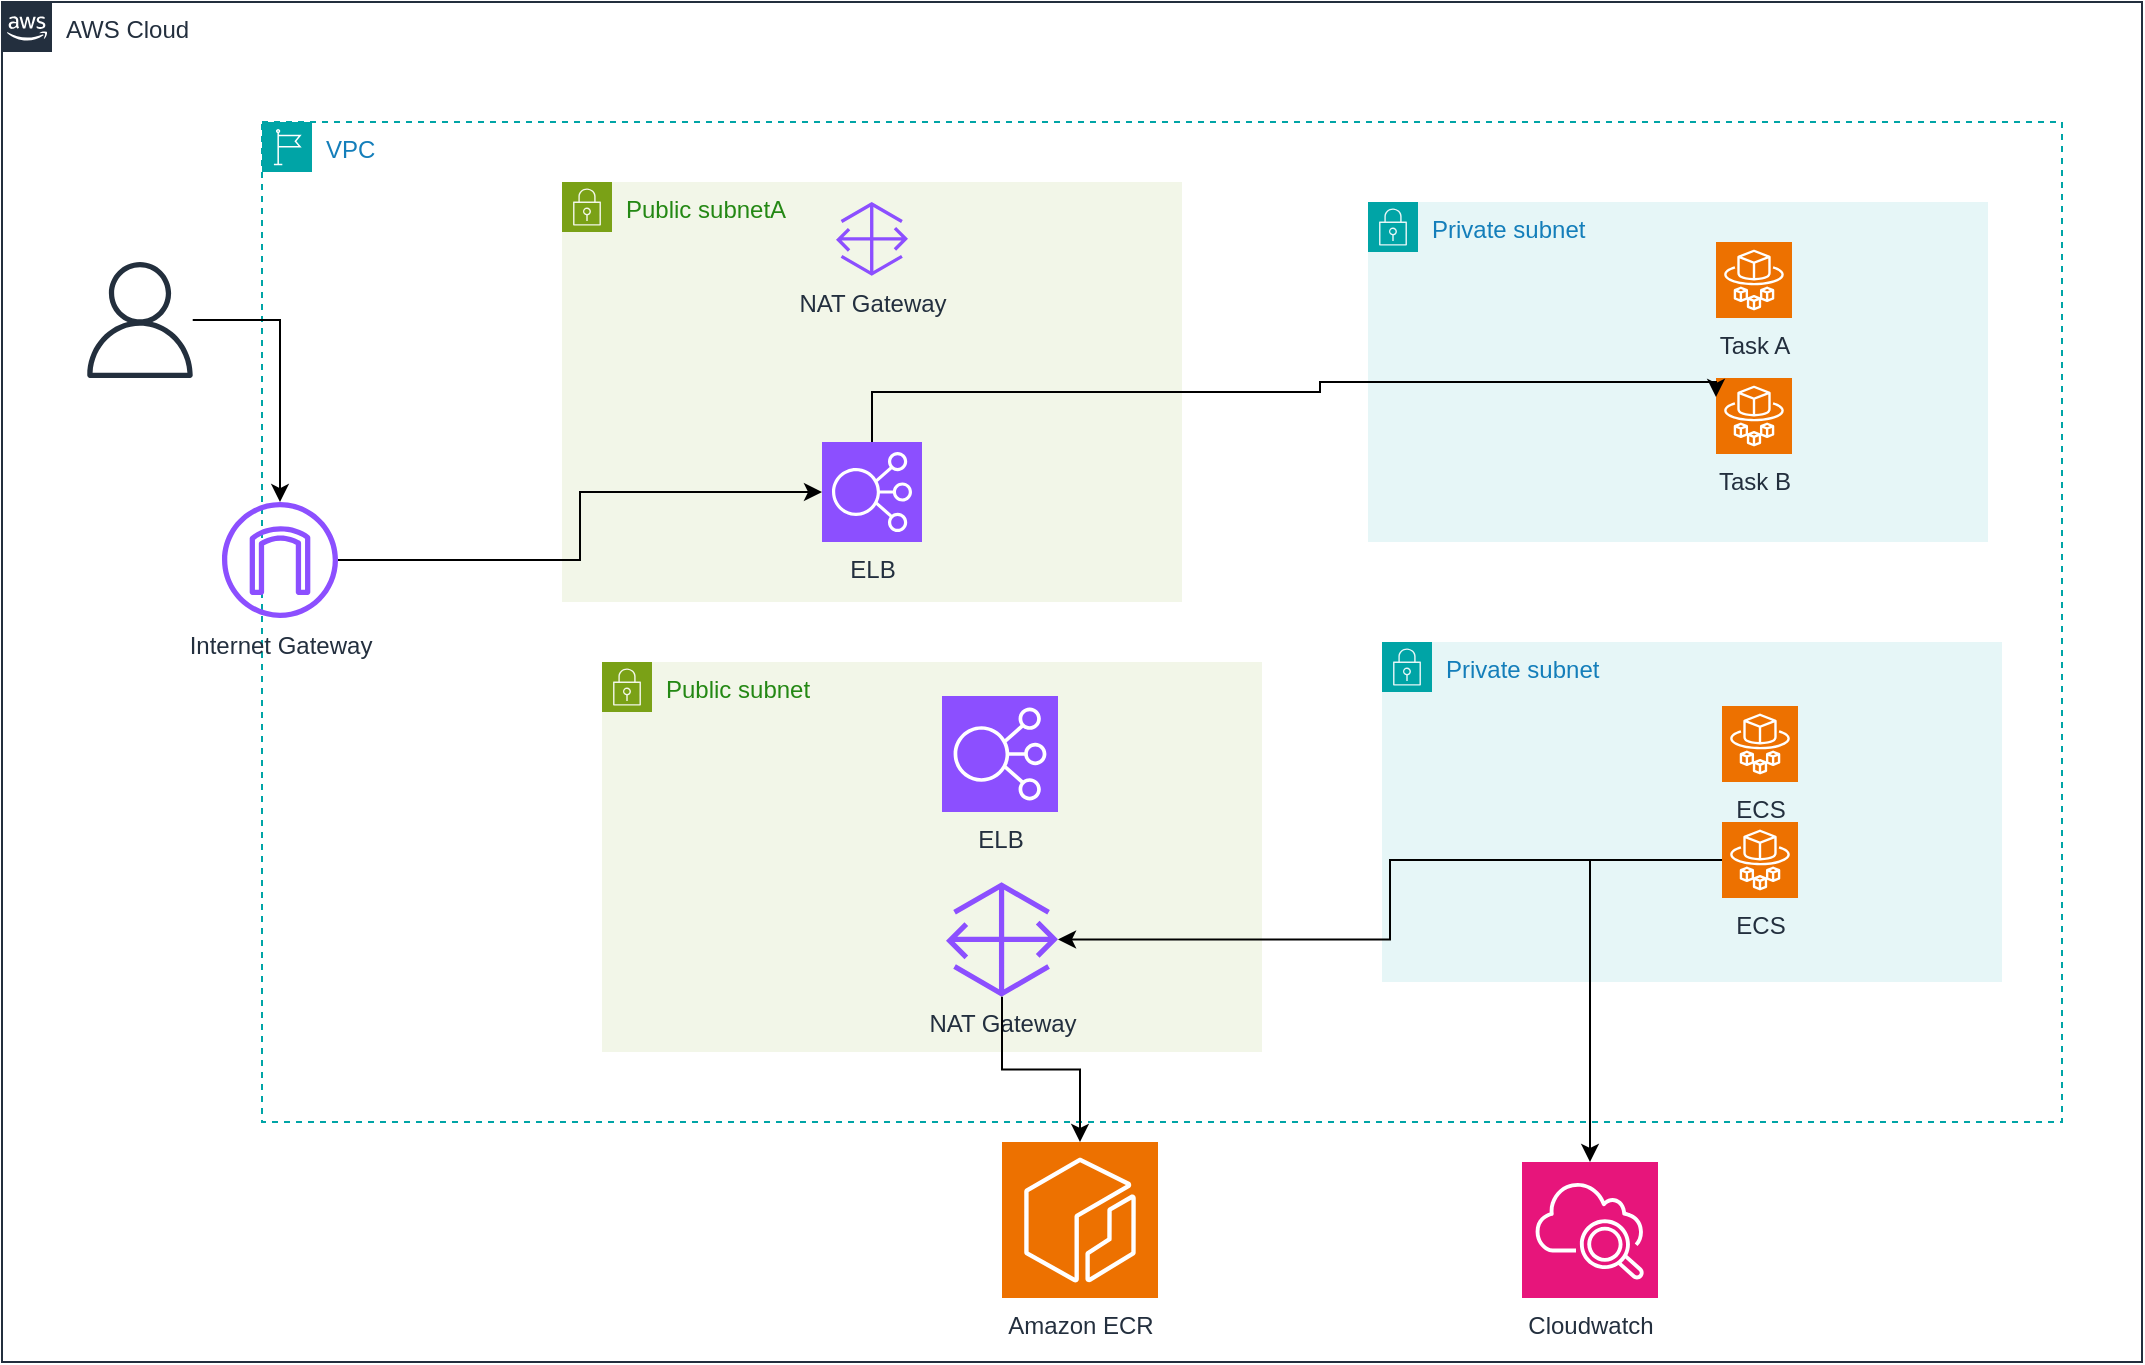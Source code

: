 <mxfile version="26.0.10">
  <diagram name="Page-1" id="IHoAvyuTAnfHuhGpk5dw">
    <mxGraphModel dx="1434" dy="819" grid="1" gridSize="10" guides="1" tooltips="1" connect="1" arrows="1" fold="1" page="1" pageScale="1" pageWidth="827" pageHeight="1169" math="0" shadow="0">
      <root>
        <mxCell id="0" />
        <mxCell id="1" parent="0" />
        <mxCell id="_IlJk9jZzOiAxbBTLv29-1" value="AWS Cloud" style="points=[[0,0],[0.25,0],[0.5,0],[0.75,0],[1,0],[1,0.25],[1,0.5],[1,0.75],[1,1],[0.75,1],[0.5,1],[0.25,1],[0,1],[0,0.75],[0,0.5],[0,0.25]];outlineConnect=0;gradientColor=none;html=1;whiteSpace=wrap;fontSize=12;fontStyle=0;container=1;pointerEvents=0;collapsible=0;recursiveResize=0;shape=mxgraph.aws4.group;grIcon=mxgraph.aws4.group_aws_cloud_alt;strokeColor=#232F3E;fillColor=none;verticalAlign=top;align=left;spacingLeft=30;fontColor=#232F3E;dashed=0;" vertex="1" parent="1">
          <mxGeometry x="10" y="180" width="1070" height="680" as="geometry" />
        </mxCell>
        <mxCell id="_IlJk9jZzOiAxbBTLv29-23" value="Amazon ECR" style="sketch=0;points=[[0,0,0],[0.25,0,0],[0.5,0,0],[0.75,0,0],[1,0,0],[0,1,0],[0.25,1,0],[0.5,1,0],[0.75,1,0],[1,1,0],[0,0.25,0],[0,0.5,0],[0,0.75,0],[1,0.25,0],[1,0.5,0],[1,0.75,0]];outlineConnect=0;fontColor=#232F3E;fillColor=#ED7100;strokeColor=#ffffff;dashed=0;verticalLabelPosition=bottom;verticalAlign=top;align=center;html=1;fontSize=12;fontStyle=0;aspect=fixed;shape=mxgraph.aws4.resourceIcon;resIcon=mxgraph.aws4.ecr;fontFamily=Helvetica;" vertex="1" parent="_IlJk9jZzOiAxbBTLv29-1">
          <mxGeometry x="500" y="570" width="78" height="78" as="geometry" />
        </mxCell>
        <mxCell id="_IlJk9jZzOiAxbBTLv29-32" value="Cloudwatch" style="sketch=0;points=[[0,0,0],[0.25,0,0],[0.5,0,0],[0.75,0,0],[1,0,0],[0,1,0],[0.25,1,0],[0.5,1,0],[0.75,1,0],[1,1,0],[0,0.25,0],[0,0.5,0],[0,0.75,0],[1,0.25,0],[1,0.5,0],[1,0.75,0]];points=[[0,0,0],[0.25,0,0],[0.5,0,0],[0.75,0,0],[1,0,0],[0,1,0],[0.25,1,0],[0.5,1,0],[0.75,1,0],[1,1,0],[0,0.25,0],[0,0.5,0],[0,0.75,0],[1,0.25,0],[1,0.5,0],[1,0.75,0]];outlineConnect=0;fontColor=#232F3E;fillColor=#E7157B;strokeColor=#ffffff;dashed=0;verticalLabelPosition=bottom;verticalAlign=top;align=center;html=1;fontSize=12;fontStyle=0;aspect=fixed;shape=mxgraph.aws4.resourceIcon;resIcon=mxgraph.aws4.cloudwatch_2;fontFamily=Helvetica;" vertex="1" parent="_IlJk9jZzOiAxbBTLv29-1">
          <mxGeometry x="760" y="580" width="68" height="68" as="geometry" />
        </mxCell>
        <mxCell id="_IlJk9jZzOiAxbBTLv29-39" value="" style="sketch=0;outlineConnect=0;fontColor=#232F3E;gradientColor=none;fillColor=#232F3D;strokeColor=none;dashed=0;verticalLabelPosition=bottom;verticalAlign=top;align=center;html=1;fontSize=12;fontStyle=0;aspect=fixed;pointerEvents=1;shape=mxgraph.aws4.user;fontFamily=Helvetica;" vertex="1" parent="_IlJk9jZzOiAxbBTLv29-1">
          <mxGeometry x="40" y="130" width="58" height="58" as="geometry" />
        </mxCell>
        <mxCell id="_IlJk9jZzOiAxbBTLv29-2" value="VPC" style="points=[[0,0],[0.25,0],[0.5,0],[0.75,0],[1,0],[1,0.25],[1,0.5],[1,0.75],[1,1],[0.75,1],[0.5,1],[0.25,1],[0,1],[0,0.75],[0,0.5],[0,0.25]];outlineConnect=0;gradientColor=none;html=1;whiteSpace=wrap;fontSize=12;fontStyle=0;container=1;pointerEvents=0;collapsible=0;recursiveResize=0;shape=mxgraph.aws4.group;grIcon=mxgraph.aws4.group_region;strokeColor=#00A4A6;fillColor=none;verticalAlign=top;align=left;spacingLeft=30;fontColor=#147EBA;dashed=1;" vertex="1" parent="1">
          <mxGeometry x="140" y="240" width="900" height="500" as="geometry" />
        </mxCell>
        <mxCell id="_IlJk9jZzOiAxbBTLv29-10" value="Public subnet" style="points=[[0,0],[0.25,0],[0.5,0],[0.75,0],[1,0],[1,0.25],[1,0.5],[1,0.75],[1,1],[0.75,1],[0.5,1],[0.25,1],[0,1],[0,0.75],[0,0.5],[0,0.25]];outlineConnect=0;gradientColor=none;html=1;whiteSpace=wrap;fontSize=12;fontStyle=0;container=1;pointerEvents=0;collapsible=0;recursiveResize=0;shape=mxgraph.aws4.group;grIcon=mxgraph.aws4.group_security_group;grStroke=0;strokeColor=#7AA116;fillColor=#F2F6E8;verticalAlign=top;align=left;spacingLeft=30;fontColor=#248814;dashed=0;fontFamily=Helvetica;" vertex="1" parent="_IlJk9jZzOiAxbBTLv29-2">
          <mxGeometry x="170" y="270" width="330" height="195" as="geometry" />
        </mxCell>
        <mxCell id="_IlJk9jZzOiAxbBTLv29-25" value="ELB" style="sketch=0;points=[[0,0,0],[0.25,0,0],[0.5,0,0],[0.75,0,0],[1,0,0],[0,1,0],[0.25,1,0],[0.5,1,0],[0.75,1,0],[1,1,0],[0,0.25,0],[0,0.5,0],[0,0.75,0],[1,0.25,0],[1,0.5,0],[1,0.75,0]];outlineConnect=0;fontColor=#232F3E;fillColor=#8C4FFF;strokeColor=#ffffff;dashed=0;verticalLabelPosition=bottom;verticalAlign=top;align=center;html=1;fontSize=12;fontStyle=0;aspect=fixed;shape=mxgraph.aws4.resourceIcon;resIcon=mxgraph.aws4.elastic_load_balancing;fontFamily=Helvetica;" vertex="1" parent="_IlJk9jZzOiAxbBTLv29-10">
          <mxGeometry x="170" y="17" width="58" height="58" as="geometry" />
        </mxCell>
        <mxCell id="_IlJk9jZzOiAxbBTLv29-35" value="NAT Gateway" style="sketch=0;outlineConnect=0;fontColor=#232F3E;gradientColor=none;fillColor=#8C4FFF;strokeColor=none;dashed=0;verticalLabelPosition=bottom;verticalAlign=top;align=center;html=1;fontSize=12;fontStyle=0;aspect=fixed;pointerEvents=1;shape=mxgraph.aws4.gateway;fontFamily=Helvetica;" vertex="1" parent="_IlJk9jZzOiAxbBTLv29-10">
          <mxGeometry x="172" y="110" width="56" height="57.47" as="geometry" />
        </mxCell>
        <mxCell id="_IlJk9jZzOiAxbBTLv29-12" value="Private subnet" style="points=[[0,0],[0.25,0],[0.5,0],[0.75,0],[1,0],[1,0.25],[1,0.5],[1,0.75],[1,1],[0.75,1],[0.5,1],[0.25,1],[0,1],[0,0.75],[0,0.5],[0,0.25]];outlineConnect=0;gradientColor=none;html=1;whiteSpace=wrap;fontSize=12;fontStyle=0;container=1;pointerEvents=0;collapsible=0;recursiveResize=0;shape=mxgraph.aws4.group;grIcon=mxgraph.aws4.group_security_group;grStroke=0;strokeColor=#00A4A6;fillColor=#E6F6F7;verticalAlign=top;align=left;spacingLeft=30;fontColor=#147EBA;dashed=0;fontFamily=Helvetica;" vertex="1" parent="_IlJk9jZzOiAxbBTLv29-2">
          <mxGeometry x="560" y="260" width="310" height="170" as="geometry" />
        </mxCell>
        <mxCell id="_IlJk9jZzOiAxbBTLv29-22" value="ECS" style="sketch=0;points=[[0,0,0],[0.25,0,0],[0.5,0,0],[0.75,0,0],[1,0,0],[0,1,0],[0.25,1,0],[0.5,1,0],[0.75,1,0],[1,1,0],[0,0.25,0],[0,0.5,0],[0,0.75,0],[1,0.25,0],[1,0.5,0],[1,0.75,0]];outlineConnect=0;fontColor=#232F3E;fillColor=#ED7100;strokeColor=#ffffff;dashed=0;verticalLabelPosition=bottom;verticalAlign=top;align=center;html=1;fontSize=12;fontStyle=0;aspect=fixed;shape=mxgraph.aws4.resourceIcon;resIcon=mxgraph.aws4.fargate;fontFamily=Helvetica;" vertex="1" parent="_IlJk9jZzOiAxbBTLv29-12">
          <mxGeometry x="170" y="90" width="38" height="38" as="geometry" />
        </mxCell>
        <mxCell id="_IlJk9jZzOiAxbBTLv29-21" value="ECS" style="sketch=0;points=[[0,0,0],[0.25,0,0],[0.5,0,0],[0.75,0,0],[1,0,0],[0,1,0],[0.25,1,0],[0.5,1,0],[0.75,1,0],[1,1,0],[0,0.25,0],[0,0.5,0],[0,0.75,0],[1,0.25,0],[1,0.5,0],[1,0.75,0]];outlineConnect=0;fontColor=#232F3E;fillColor=#ED7100;strokeColor=#ffffff;dashed=0;verticalLabelPosition=bottom;verticalAlign=top;align=center;html=1;fontSize=12;fontStyle=0;aspect=fixed;shape=mxgraph.aws4.resourceIcon;resIcon=mxgraph.aws4.fargate;fontFamily=Helvetica;" vertex="1" parent="_IlJk9jZzOiAxbBTLv29-12">
          <mxGeometry x="170" y="32" width="38" height="38" as="geometry" />
        </mxCell>
        <mxCell id="_IlJk9jZzOiAxbBTLv29-8" value="Public subnetA" style="points=[[0,0],[0.25,0],[0.5,0],[0.75,0],[1,0],[1,0.25],[1,0.5],[1,0.75],[1,1],[0.75,1],[0.5,1],[0.25,1],[0,1],[0,0.75],[0,0.5],[0,0.25]];outlineConnect=0;gradientColor=none;html=1;whiteSpace=wrap;fontSize=12;fontStyle=0;container=1;pointerEvents=0;collapsible=0;recursiveResize=0;shape=mxgraph.aws4.group;grIcon=mxgraph.aws4.group_security_group;grStroke=0;strokeColor=#7AA116;fillColor=#F2F6E8;verticalAlign=top;align=left;spacingLeft=30;fontColor=#248814;dashed=0;fontFamily=Helvetica;" vertex="1" parent="_IlJk9jZzOiAxbBTLv29-2">
          <mxGeometry x="150" y="30" width="310" height="210" as="geometry" />
        </mxCell>
        <mxCell id="_IlJk9jZzOiAxbBTLv29-24" value="ELB" style="sketch=0;points=[[0,0,0],[0.25,0,0],[0.5,0,0],[0.75,0,0],[1,0,0],[0,1,0],[0.25,1,0],[0.5,1,0],[0.75,1,0],[1,1,0],[0,0.25,0],[0,0.5,0],[0,0.75,0],[1,0.25,0],[1,0.5,0],[1,0.75,0]];outlineConnect=0;fontColor=#232F3E;fillColor=#8C4FFF;strokeColor=#ffffff;dashed=0;verticalLabelPosition=bottom;verticalAlign=top;align=center;html=1;fontSize=12;fontStyle=0;aspect=fixed;shape=mxgraph.aws4.resourceIcon;resIcon=mxgraph.aws4.elastic_load_balancing;fontFamily=Helvetica;" vertex="1" parent="_IlJk9jZzOiAxbBTLv29-8">
          <mxGeometry x="130" y="130" width="50" height="50" as="geometry" />
        </mxCell>
        <mxCell id="_IlJk9jZzOiAxbBTLv29-30" value="NAT Gateway" style="sketch=0;outlineConnect=0;fontColor=#232F3E;gradientColor=none;fillColor=#8C4FFF;strokeColor=none;dashed=0;verticalLabelPosition=bottom;verticalAlign=top;align=center;html=1;fontSize=12;fontStyle=0;aspect=fixed;pointerEvents=1;shape=mxgraph.aws4.gateway;fontFamily=Helvetica;" vertex="1" parent="_IlJk9jZzOiAxbBTLv29-8">
          <mxGeometry x="137" y="10" width="36" height="36.95" as="geometry" />
        </mxCell>
        <mxCell id="_IlJk9jZzOiAxbBTLv29-11" value="Private subnet" style="points=[[0,0],[0.25,0],[0.5,0],[0.75,0],[1,0],[1,0.25],[1,0.5],[1,0.75],[1,1],[0.75,1],[0.5,1],[0.25,1],[0,1],[0,0.75],[0,0.5],[0,0.25]];outlineConnect=0;gradientColor=none;html=1;whiteSpace=wrap;fontSize=12;fontStyle=0;container=1;pointerEvents=0;collapsible=0;recursiveResize=0;shape=mxgraph.aws4.group;grIcon=mxgraph.aws4.group_security_group;grStroke=0;strokeColor=#00A4A6;fillColor=#E6F6F7;verticalAlign=top;align=left;spacingLeft=30;fontColor=#147EBA;dashed=0;fontFamily=Helvetica;" vertex="1" parent="_IlJk9jZzOiAxbBTLv29-2">
          <mxGeometry x="553" y="40" width="310" height="170" as="geometry" />
        </mxCell>
        <mxCell id="_IlJk9jZzOiAxbBTLv29-13" value="Task A" style="sketch=0;points=[[0,0,0],[0.25,0,0],[0.5,0,0],[0.75,0,0],[1,0,0],[0,1,0],[0.25,1,0],[0.5,1,0],[0.75,1,0],[1,1,0],[0,0.25,0],[0,0.5,0],[0,0.75,0],[1,0.25,0],[1,0.5,0],[1,0.75,0]];outlineConnect=0;fontColor=#232F3E;fillColor=#ED7100;strokeColor=#ffffff;dashed=0;verticalLabelPosition=bottom;verticalAlign=top;align=center;html=1;fontSize=12;fontStyle=0;aspect=fixed;shape=mxgraph.aws4.resourceIcon;resIcon=mxgraph.aws4.fargate;fontFamily=Helvetica;" vertex="1" parent="_IlJk9jZzOiAxbBTLv29-11">
          <mxGeometry x="174" y="20" width="38" height="38" as="geometry" />
        </mxCell>
        <mxCell id="_IlJk9jZzOiAxbBTLv29-20" value="Task B" style="sketch=0;points=[[0,0,0],[0.25,0,0],[0.5,0,0],[0.75,0,0],[1,0,0],[0,1,0],[0.25,1,0],[0.5,1,0],[0.75,1,0],[1,1,0],[0,0.25,0],[0,0.5,0],[0,0.75,0],[1,0.25,0],[1,0.5,0],[1,0.75,0]];outlineConnect=0;fontColor=#232F3E;fillColor=#ED7100;strokeColor=#ffffff;dashed=0;verticalLabelPosition=bottom;verticalAlign=top;align=center;html=1;fontSize=12;fontStyle=0;aspect=fixed;shape=mxgraph.aws4.resourceIcon;resIcon=mxgraph.aws4.fargate;fontFamily=Helvetica;" vertex="1" parent="_IlJk9jZzOiAxbBTLv29-11">
          <mxGeometry x="174" y="88" width="38" height="38" as="geometry" />
        </mxCell>
        <mxCell id="_IlJk9jZzOiAxbBTLv29-27" style="edgeStyle=orthogonalEdgeStyle;rounded=0;orthogonalLoop=1;jettySize=auto;html=1;fontFamily=Helvetica;fontSize=12;fontColor=#147EBA;fontStyle=0;" edge="1" parent="_IlJk9jZzOiAxbBTLv29-2" source="_IlJk9jZzOiAxbBTLv29-26" target="_IlJk9jZzOiAxbBTLv29-24">
          <mxGeometry relative="1" as="geometry" />
        </mxCell>
        <mxCell id="_IlJk9jZzOiAxbBTLv29-26" value="Internet Gateway" style="sketch=0;outlineConnect=0;fontColor=#232F3E;gradientColor=none;fillColor=#8C4FFF;strokeColor=none;dashed=0;verticalLabelPosition=bottom;verticalAlign=top;align=center;html=1;fontSize=12;fontStyle=0;aspect=fixed;pointerEvents=1;shape=mxgraph.aws4.internet_gateway;fontFamily=Helvetica;" vertex="1" parent="_IlJk9jZzOiAxbBTLv29-2">
          <mxGeometry x="-20" y="190" width="58" height="58" as="geometry" />
        </mxCell>
        <mxCell id="_IlJk9jZzOiAxbBTLv29-28" style="edgeStyle=orthogonalEdgeStyle;rounded=0;orthogonalLoop=1;jettySize=auto;html=1;entryX=0;entryY=0.25;entryDx=0;entryDy=0;entryPerimeter=0;fontFamily=Helvetica;fontSize=12;fontColor=#147EBA;fontStyle=0;" edge="1" parent="_IlJk9jZzOiAxbBTLv29-2" source="_IlJk9jZzOiAxbBTLv29-24" target="_IlJk9jZzOiAxbBTLv29-20">
          <mxGeometry relative="1" as="geometry">
            <Array as="points">
              <mxPoint x="529" y="135" />
              <mxPoint x="529" y="130" />
              <mxPoint x="727" y="130" />
            </Array>
          </mxGeometry>
        </mxCell>
        <mxCell id="_IlJk9jZzOiAxbBTLv29-37" style="edgeStyle=orthogonalEdgeStyle;rounded=0;orthogonalLoop=1;jettySize=auto;html=1;fontFamily=Helvetica;fontSize=12;fontColor=#147EBA;fontStyle=0;" edge="1" parent="_IlJk9jZzOiAxbBTLv29-2" source="_IlJk9jZzOiAxbBTLv29-22" target="_IlJk9jZzOiAxbBTLv29-35">
          <mxGeometry relative="1" as="geometry" />
        </mxCell>
        <mxCell id="_IlJk9jZzOiAxbBTLv29-34" style="edgeStyle=orthogonalEdgeStyle;rounded=0;orthogonalLoop=1;jettySize=auto;html=1;entryX=0.5;entryY=0;entryDx=0;entryDy=0;entryPerimeter=0;fontFamily=Helvetica;fontSize=12;fontColor=#147EBA;fontStyle=0;" edge="1" parent="1" source="_IlJk9jZzOiAxbBTLv29-22" target="_IlJk9jZzOiAxbBTLv29-32">
          <mxGeometry relative="1" as="geometry" />
        </mxCell>
        <mxCell id="_IlJk9jZzOiAxbBTLv29-38" style="edgeStyle=orthogonalEdgeStyle;rounded=0;orthogonalLoop=1;jettySize=auto;html=1;fontFamily=Helvetica;fontSize=12;fontColor=#147EBA;fontStyle=0;" edge="1" parent="1" source="_IlJk9jZzOiAxbBTLv29-35" target="_IlJk9jZzOiAxbBTLv29-23">
          <mxGeometry relative="1" as="geometry" />
        </mxCell>
        <mxCell id="_IlJk9jZzOiAxbBTLv29-40" style="edgeStyle=orthogonalEdgeStyle;rounded=0;orthogonalLoop=1;jettySize=auto;html=1;fontFamily=Helvetica;fontSize=12;fontColor=#147EBA;fontStyle=0;" edge="1" parent="1" source="_IlJk9jZzOiAxbBTLv29-39" target="_IlJk9jZzOiAxbBTLv29-26">
          <mxGeometry relative="1" as="geometry" />
        </mxCell>
      </root>
    </mxGraphModel>
  </diagram>
</mxfile>
